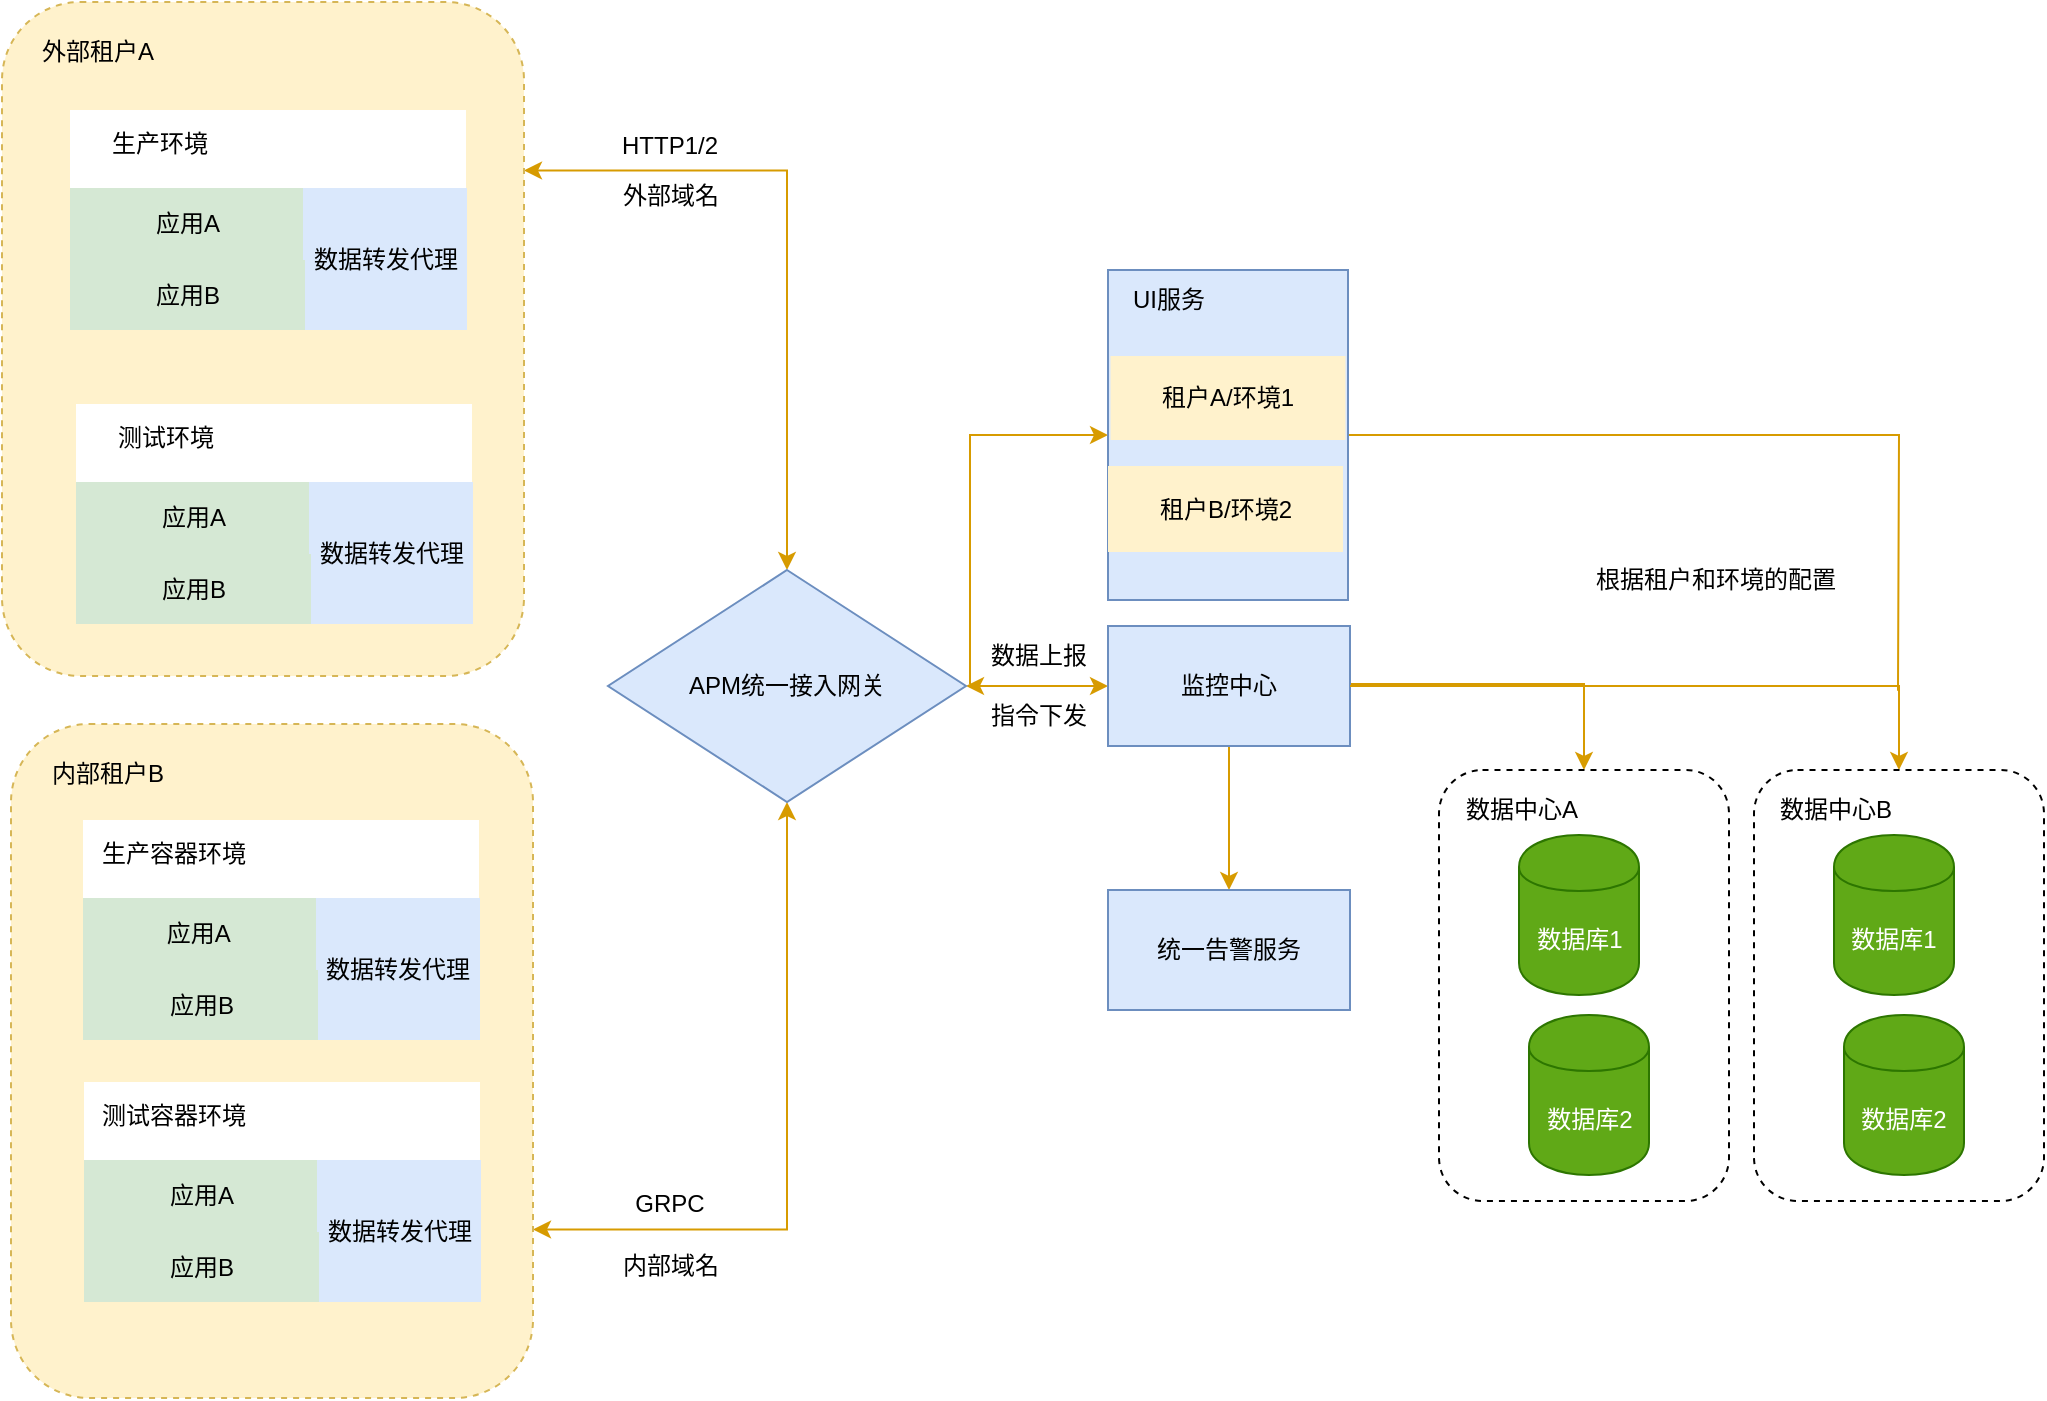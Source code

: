 <mxfile version="13.3.5" type="github">
  <diagram id="0NrC6wvXmRoMXOQYG1yM" name="Page-1">
    <mxGraphModel dx="1113" dy="779" grid="0" gridSize="10" guides="1" tooltips="1" connect="1" arrows="1" fold="1" page="1" pageScale="1" pageWidth="1169" pageHeight="1654" math="0" shadow="0">
      <root>
        <mxCell id="0" />
        <mxCell id="1" parent="0" />
        <mxCell id="763AEhenTR3sJmNBmj91-24" style="edgeStyle=orthogonalEdgeStyle;rounded=0;orthogonalLoop=1;jettySize=auto;html=1;exitX=1;exitY=0.25;exitDx=0;exitDy=0;entryX=0.5;entryY=0;entryDx=0;entryDy=0;fillColor=#ffe6cc;strokeColor=#d79b00;startArrow=classic;startFill=1;" edge="1" parent="1" source="763AEhenTR3sJmNBmj91-1" target="763AEhenTR3sJmNBmj91-23">
          <mxGeometry relative="1" as="geometry" />
        </mxCell>
        <mxCell id="763AEhenTR3sJmNBmj91-1" value="" style="rounded=1;whiteSpace=wrap;html=1;dashed=1;fillColor=#fff2cc;strokeColor=#d6b656;" vertex="1" parent="1">
          <mxGeometry x="119" y="319" width="261" height="337" as="geometry" />
        </mxCell>
        <mxCell id="763AEhenTR3sJmNBmj91-3" value="外部租户A" style="text;html=1;strokeColor=none;fillColor=none;align=center;verticalAlign=middle;whiteSpace=wrap;rounded=0;dashed=1;" vertex="1" parent="1">
          <mxGeometry x="136" y="334" width="62" height="20" as="geometry" />
        </mxCell>
        <mxCell id="763AEhenTR3sJmNBmj91-25" style="edgeStyle=orthogonalEdgeStyle;rounded=0;orthogonalLoop=1;jettySize=auto;html=1;exitX=1;exitY=0.75;exitDx=0;exitDy=0;entryX=0.5;entryY=1;entryDx=0;entryDy=0;fillColor=#ffe6cc;strokeColor=#d79b00;startArrow=classic;startFill=1;" edge="1" parent="1" source="763AEhenTR3sJmNBmj91-13" target="763AEhenTR3sJmNBmj91-23">
          <mxGeometry relative="1" as="geometry" />
        </mxCell>
        <mxCell id="763AEhenTR3sJmNBmj91-13" value="" style="rounded=1;whiteSpace=wrap;html=1;dashed=1;fillColor=#fff2cc;strokeColor=#d6b656;" vertex="1" parent="1">
          <mxGeometry x="123.5" y="680" width="261" height="337" as="geometry" />
        </mxCell>
        <mxCell id="763AEhenTR3sJmNBmj91-14" value="内部租户B" style="text;html=1;strokeColor=none;fillColor=none;align=center;verticalAlign=middle;whiteSpace=wrap;rounded=0;dashed=1;" vertex="1" parent="1">
          <mxGeometry x="140.5" y="695" width="61.5" height="20" as="geometry" />
        </mxCell>
        <mxCell id="763AEhenTR3sJmNBmj91-15" value="" style="rounded=0;whiteSpace=wrap;html=1;dashed=1;strokeColor=none;" vertex="1" parent="1">
          <mxGeometry x="159.5" y="728" width="198" height="109" as="geometry" />
        </mxCell>
        <mxCell id="763AEhenTR3sJmNBmj91-16" value="生产容器环境" style="text;html=1;strokeColor=none;fillColor=none;align=center;verticalAlign=middle;whiteSpace=wrap;rounded=0;dashed=1;" vertex="1" parent="1">
          <mxGeometry x="165.5" y="735" width="77.5" height="20" as="geometry" />
        </mxCell>
        <mxCell id="763AEhenTR3sJmNBmj91-19" value="应用A&amp;nbsp;" style="rounded=0;whiteSpace=wrap;html=1;fillColor=#d5e8d4;strokeColor=none;" vertex="1" parent="1">
          <mxGeometry x="159.5" y="767" width="117.5" height="36" as="geometry" />
        </mxCell>
        <mxCell id="763AEhenTR3sJmNBmj91-74" style="edgeStyle=orthogonalEdgeStyle;rounded=0;orthogonalLoop=1;jettySize=auto;html=1;entryX=0;entryY=0.5;entryDx=0;entryDy=0;startArrow=classic;startFill=1;endArrow=classic;endFill=1;fillColor=#ffe6cc;strokeColor=#d79b00;" edge="1" parent="1" source="763AEhenTR3sJmNBmj91-23" target="763AEhenTR3sJmNBmj91-61">
          <mxGeometry relative="1" as="geometry" />
        </mxCell>
        <mxCell id="763AEhenTR3sJmNBmj91-81" style="edgeStyle=orthogonalEdgeStyle;rounded=0;orthogonalLoop=1;jettySize=auto;html=1;entryX=0;entryY=0.5;entryDx=0;entryDy=0;startArrow=none;startFill=0;endArrow=classic;endFill=1;fillColor=#ffe6cc;strokeColor=#d79b00;" edge="1" parent="1" target="763AEhenTR3sJmNBmj91-80">
          <mxGeometry relative="1" as="geometry">
            <mxPoint x="603" y="660" as="sourcePoint" />
            <Array as="points">
              <mxPoint x="603" y="640" />
              <mxPoint x="603" y="535" />
            </Array>
          </mxGeometry>
        </mxCell>
        <mxCell id="763AEhenTR3sJmNBmj91-23" value="APM统一接入网关" style="rhombus;whiteSpace=wrap;html=1;fillColor=#dae8fc;strokeColor=#6c8ebf;" vertex="1" parent="1">
          <mxGeometry x="422" y="603" width="179" height="116" as="geometry" />
        </mxCell>
        <mxCell id="763AEhenTR3sJmNBmj91-26" value="HTTP1/2" style="text;html=1;strokeColor=none;fillColor=none;align=center;verticalAlign=middle;whiteSpace=wrap;rounded=0;" vertex="1" parent="1">
          <mxGeometry x="433" y="381" width="40" height="20" as="geometry" />
        </mxCell>
        <mxCell id="763AEhenTR3sJmNBmj91-27" value="外部域名" style="text;html=1;strokeColor=none;fillColor=none;align=center;verticalAlign=middle;whiteSpace=wrap;rounded=0;" vertex="1" parent="1">
          <mxGeometry x="426.5" y="405.5" width="53" height="20" as="geometry" />
        </mxCell>
        <mxCell id="763AEhenTR3sJmNBmj91-31" value="GRPC" style="text;html=1;strokeColor=none;fillColor=none;align=center;verticalAlign=middle;whiteSpace=wrap;rounded=0;" vertex="1" parent="1">
          <mxGeometry x="433" y="910" width="40" height="20" as="geometry" />
        </mxCell>
        <mxCell id="763AEhenTR3sJmNBmj91-32" value="内部域名" style="text;html=1;strokeColor=none;fillColor=none;align=center;verticalAlign=middle;whiteSpace=wrap;rounded=0;" vertex="1" parent="1">
          <mxGeometry x="426.5" y="941" width="53" height="20" as="geometry" />
        </mxCell>
        <mxCell id="763AEhenTR3sJmNBmj91-35" value="数据转发代理" style="rounded=0;whiteSpace=wrap;html=1;fillColor=#dae8fc;strokeColor=none;" vertex="1" parent="1">
          <mxGeometry x="276" y="767" width="82" height="71" as="geometry" />
        </mxCell>
        <mxCell id="763AEhenTR3sJmNBmj91-40" value="应用B" style="rounded=0;whiteSpace=wrap;html=1;fillColor=#d5e8d4;strokeColor=none;" vertex="1" parent="1">
          <mxGeometry x="159.5" y="803" width="117.5" height="35" as="geometry" />
        </mxCell>
        <mxCell id="763AEhenTR3sJmNBmj91-41" value="" style="rounded=0;whiteSpace=wrap;html=1;dashed=1;strokeColor=none;" vertex="1" parent="1">
          <mxGeometry x="160" y="859" width="198" height="109" as="geometry" />
        </mxCell>
        <mxCell id="763AEhenTR3sJmNBmj91-42" value="测试容器环境" style="text;html=1;strokeColor=none;fillColor=none;align=center;verticalAlign=middle;whiteSpace=wrap;rounded=0;dashed=1;" vertex="1" parent="1">
          <mxGeometry x="166" y="866" width="77.5" height="20" as="geometry" />
        </mxCell>
        <mxCell id="763AEhenTR3sJmNBmj91-43" value="应用A" style="rounded=0;whiteSpace=wrap;html=1;fillColor=#d5e8d4;strokeColor=none;" vertex="1" parent="1">
          <mxGeometry x="160" y="898" width="117.5" height="36" as="geometry" />
        </mxCell>
        <mxCell id="763AEhenTR3sJmNBmj91-44" value="数据转发代理" style="rounded=0;whiteSpace=wrap;html=1;fillColor=#dae8fc;strokeColor=none;" vertex="1" parent="1">
          <mxGeometry x="276.5" y="898" width="82" height="71" as="geometry" />
        </mxCell>
        <mxCell id="763AEhenTR3sJmNBmj91-45" value="应用B" style="rounded=0;whiteSpace=wrap;html=1;fillColor=#d5e8d4;strokeColor=none;" vertex="1" parent="1">
          <mxGeometry x="160" y="934" width="117.5" height="35" as="geometry" />
        </mxCell>
        <mxCell id="763AEhenTR3sJmNBmj91-51" value="" style="rounded=0;whiteSpace=wrap;html=1;dashed=1;strokeColor=none;" vertex="1" parent="1">
          <mxGeometry x="156" y="520" width="198" height="109" as="geometry" />
        </mxCell>
        <mxCell id="763AEhenTR3sJmNBmj91-52" value="测试环境" style="text;html=1;strokeColor=none;fillColor=none;align=center;verticalAlign=middle;whiteSpace=wrap;rounded=0;dashed=1;" vertex="1" parent="1">
          <mxGeometry x="162" y="527" width="77.5" height="20" as="geometry" />
        </mxCell>
        <mxCell id="763AEhenTR3sJmNBmj91-53" value="应用A" style="rounded=0;whiteSpace=wrap;html=1;fillColor=#d5e8d4;strokeColor=none;" vertex="1" parent="1">
          <mxGeometry x="156" y="559" width="117.5" height="36" as="geometry" />
        </mxCell>
        <mxCell id="763AEhenTR3sJmNBmj91-54" value="数据转发代理" style="rounded=0;whiteSpace=wrap;html=1;fillColor=#dae8fc;strokeColor=none;" vertex="1" parent="1">
          <mxGeometry x="272.5" y="559" width="82" height="71" as="geometry" />
        </mxCell>
        <mxCell id="763AEhenTR3sJmNBmj91-55" value="应用B" style="rounded=0;whiteSpace=wrap;html=1;fillColor=#d5e8d4;strokeColor=none;" vertex="1" parent="1">
          <mxGeometry x="156" y="595" width="117.5" height="35" as="geometry" />
        </mxCell>
        <mxCell id="763AEhenTR3sJmNBmj91-56" value="" style="rounded=0;whiteSpace=wrap;html=1;dashed=1;strokeColor=none;" vertex="1" parent="1">
          <mxGeometry x="153" y="373" width="198" height="109" as="geometry" />
        </mxCell>
        <mxCell id="763AEhenTR3sJmNBmj91-57" value="生产环境" style="text;html=1;strokeColor=none;fillColor=none;align=center;verticalAlign=middle;whiteSpace=wrap;rounded=0;dashed=1;" vertex="1" parent="1">
          <mxGeometry x="159" y="380" width="77.5" height="20" as="geometry" />
        </mxCell>
        <mxCell id="763AEhenTR3sJmNBmj91-58" value="应用A" style="rounded=0;whiteSpace=wrap;html=1;fillColor=#d5e8d4;strokeColor=none;" vertex="1" parent="1">
          <mxGeometry x="153" y="412" width="117.5" height="36" as="geometry" />
        </mxCell>
        <mxCell id="763AEhenTR3sJmNBmj91-59" value="数据转发代理" style="rounded=0;whiteSpace=wrap;html=1;fillColor=#dae8fc;strokeColor=none;" vertex="1" parent="1">
          <mxGeometry x="269.5" y="412" width="82" height="71" as="geometry" />
        </mxCell>
        <mxCell id="763AEhenTR3sJmNBmj91-60" value="应用B" style="rounded=0;whiteSpace=wrap;html=1;fillColor=#d5e8d4;strokeColor=none;" vertex="1" parent="1">
          <mxGeometry x="153" y="448" width="117.5" height="35" as="geometry" />
        </mxCell>
        <mxCell id="763AEhenTR3sJmNBmj91-71" style="edgeStyle=orthogonalEdgeStyle;rounded=0;orthogonalLoop=1;jettySize=auto;html=1;entryX=0.5;entryY=0;entryDx=0;entryDy=0;fillColor=#ffe6cc;strokeColor=#d79b00;" edge="1" parent="1" source="763AEhenTR3sJmNBmj91-61" target="763AEhenTR3sJmNBmj91-67">
          <mxGeometry relative="1" as="geometry">
            <Array as="points">
              <mxPoint x="910" y="660" />
            </Array>
          </mxGeometry>
        </mxCell>
        <mxCell id="763AEhenTR3sJmNBmj91-77" style="edgeStyle=orthogonalEdgeStyle;rounded=0;orthogonalLoop=1;jettySize=auto;html=1;entryX=0.5;entryY=0;entryDx=0;entryDy=0;startArrow=none;startFill=0;endArrow=classic;endFill=1;fillColor=#ffe6cc;strokeColor=#d79b00;" edge="1" parent="1" source="763AEhenTR3sJmNBmj91-61" target="763AEhenTR3sJmNBmj91-76">
          <mxGeometry relative="1" as="geometry" />
        </mxCell>
        <mxCell id="763AEhenTR3sJmNBmj91-61" value="监控中心" style="rounded=0;whiteSpace=wrap;html=1;fillColor=#dae8fc;strokeColor=#6c8ebf;" vertex="1" parent="1">
          <mxGeometry x="672" y="631" width="121" height="60" as="geometry" />
        </mxCell>
        <mxCell id="763AEhenTR3sJmNBmj91-72" style="edgeStyle=orthogonalEdgeStyle;rounded=0;orthogonalLoop=1;jettySize=auto;html=1;exitX=0.5;exitY=0;exitDx=0;exitDy=0;entryX=1;entryY=0.5;entryDx=0;entryDy=0;startArrow=classic;startFill=1;endArrow=none;endFill=0;fillColor=#ffe6cc;strokeColor=#d79b00;" edge="1" parent="1" source="763AEhenTR3sJmNBmj91-63" target="763AEhenTR3sJmNBmj91-61">
          <mxGeometry relative="1" as="geometry" />
        </mxCell>
        <mxCell id="763AEhenTR3sJmNBmj91-63" value="" style="rounded=1;whiteSpace=wrap;html=1;fillColor=#ffffff;dashed=1;" vertex="1" parent="1">
          <mxGeometry x="995" y="703" width="145" height="215.5" as="geometry" />
        </mxCell>
        <mxCell id="763AEhenTR3sJmNBmj91-64" value="数据中心B" style="text;html=1;strokeColor=none;fillColor=none;align=center;verticalAlign=middle;whiteSpace=wrap;rounded=0;dashed=1;" vertex="1" parent="1">
          <mxGeometry x="1004" y="712.5" width="64" height="20" as="geometry" />
        </mxCell>
        <mxCell id="763AEhenTR3sJmNBmj91-65" value="数据库1" style="shape=cylinder;whiteSpace=wrap;html=1;boundedLbl=1;backgroundOutline=1;fillColor=#60a917;strokeColor=#2D7600;fontColor=#ffffff;" vertex="1" parent="1">
          <mxGeometry x="1035" y="735.5" width="60" height="80" as="geometry" />
        </mxCell>
        <mxCell id="763AEhenTR3sJmNBmj91-66" value="数据库2" style="shape=cylinder;whiteSpace=wrap;html=1;boundedLbl=1;backgroundOutline=1;fillColor=#60a917;strokeColor=#2D7600;fontColor=#ffffff;" vertex="1" parent="1">
          <mxGeometry x="1040" y="825.5" width="60" height="80" as="geometry" />
        </mxCell>
        <mxCell id="763AEhenTR3sJmNBmj91-67" value="" style="rounded=1;whiteSpace=wrap;html=1;fillColor=#ffffff;dashed=1;" vertex="1" parent="1">
          <mxGeometry x="837.5" y="703" width="145" height="215.5" as="geometry" />
        </mxCell>
        <mxCell id="763AEhenTR3sJmNBmj91-68" value="数据中心A" style="text;html=1;strokeColor=none;fillColor=none;align=center;verticalAlign=middle;whiteSpace=wrap;rounded=0;dashed=1;" vertex="1" parent="1">
          <mxGeometry x="846.5" y="712.5" width="64" height="20" as="geometry" />
        </mxCell>
        <mxCell id="763AEhenTR3sJmNBmj91-69" value="数据库1" style="shape=cylinder;whiteSpace=wrap;html=1;boundedLbl=1;backgroundOutline=1;fillColor=#60a917;strokeColor=#2D7600;fontColor=#ffffff;" vertex="1" parent="1">
          <mxGeometry x="877.5" y="735.5" width="60" height="80" as="geometry" />
        </mxCell>
        <mxCell id="763AEhenTR3sJmNBmj91-70" value="数据库2" style="shape=cylinder;whiteSpace=wrap;html=1;boundedLbl=1;backgroundOutline=1;fillColor=#60a917;strokeColor=#2D7600;fontColor=#ffffff;" vertex="1" parent="1">
          <mxGeometry x="882.5" y="825.5" width="60" height="80" as="geometry" />
        </mxCell>
        <mxCell id="763AEhenTR3sJmNBmj91-75" value="根据租户和环境的配置" style="text;html=1;strokeColor=none;fillColor=none;align=center;verticalAlign=middle;whiteSpace=wrap;rounded=0;" vertex="1" parent="1">
          <mxGeometry x="912" y="598" width="128" height="20" as="geometry" />
        </mxCell>
        <mxCell id="763AEhenTR3sJmNBmj91-76" value="统一告警服务" style="rounded=0;whiteSpace=wrap;html=1;fillColor=#dae8fc;strokeColor=#6c8ebf;" vertex="1" parent="1">
          <mxGeometry x="672" y="763" width="121" height="60" as="geometry" />
        </mxCell>
        <mxCell id="763AEhenTR3sJmNBmj91-78" value="数据上报" style="text;html=1;strokeColor=none;fillColor=none;align=center;verticalAlign=middle;whiteSpace=wrap;rounded=0;" vertex="1" parent="1">
          <mxGeometry x="611" y="636" width="53" height="20" as="geometry" />
        </mxCell>
        <mxCell id="763AEhenTR3sJmNBmj91-79" value="指令下发" style="text;html=1;strokeColor=none;fillColor=none;align=center;verticalAlign=middle;whiteSpace=wrap;rounded=0;" vertex="1" parent="1">
          <mxGeometry x="611" y="666" width="53" height="20" as="geometry" />
        </mxCell>
        <mxCell id="763AEhenTR3sJmNBmj91-82" style="edgeStyle=orthogonalEdgeStyle;rounded=0;orthogonalLoop=1;jettySize=auto;html=1;startArrow=none;startFill=0;endArrow=none;endFill=0;fillColor=#ffe6cc;strokeColor=#d79b00;" edge="1" parent="1" source="763AEhenTR3sJmNBmj91-80">
          <mxGeometry relative="1" as="geometry">
            <mxPoint x="1067" y="663.353" as="targetPoint" />
          </mxGeometry>
        </mxCell>
        <mxCell id="763AEhenTR3sJmNBmj91-80" value="" style="rounded=0;whiteSpace=wrap;html=1;fillColor=#dae8fc;strokeColor=#6c8ebf;" vertex="1" parent="1">
          <mxGeometry x="672" y="453" width="120" height="165" as="geometry" />
        </mxCell>
        <mxCell id="763AEhenTR3sJmNBmj91-84" value="UI服务" style="text;html=1;strokeColor=none;fillColor=none;align=center;verticalAlign=middle;whiteSpace=wrap;rounded=0;" vertex="1" parent="1">
          <mxGeometry x="676" y="458" width="53" height="20" as="geometry" />
        </mxCell>
        <mxCell id="763AEhenTR3sJmNBmj91-85" value="租户A/环境1" style="rounded=0;whiteSpace=wrap;html=1;fillColor=#fff2cc;strokeColor=none;" vertex="1" parent="1">
          <mxGeometry x="673.25" y="496" width="117.5" height="42" as="geometry" />
        </mxCell>
        <mxCell id="763AEhenTR3sJmNBmj91-86" value="租户B/环境2" style="rounded=0;whiteSpace=wrap;html=1;fillColor=#fff2cc;strokeColor=none;" vertex="1" parent="1">
          <mxGeometry x="672" y="551" width="117.5" height="43" as="geometry" />
        </mxCell>
      </root>
    </mxGraphModel>
  </diagram>
</mxfile>
